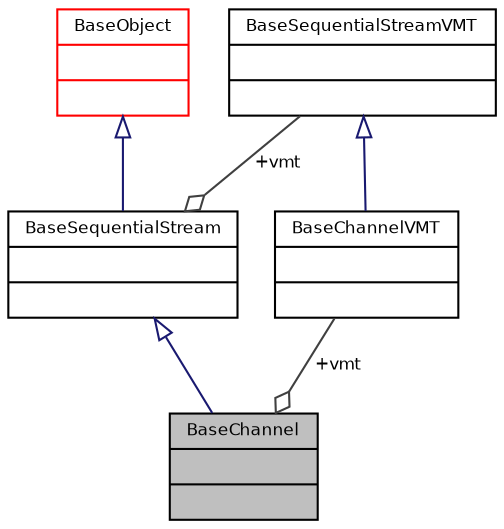 digraph "BaseChannel"
{
  bgcolor="transparent";
  edge [fontname="Helvetica",fontsize="8",labelfontname="Helvetica",labelfontsize="8"];
  node [fontname="Helvetica",fontsize="8",shape=record];
  Node6 [label="{BaseChannel\n||}",height=0.2,width=0.4,color="black", fillcolor="grey75", style="filled", fontcolor="black"];
  Node7 -> Node6 [dir="back",color="midnightblue",fontsize="8",style="solid",arrowtail="onormal",fontname="Helvetica"];
  Node7 [label="{BaseSequentialStream\n||}",height=0.2,width=0.4,color="black",URL="$struct_base_sequential_stream.html",tooltip="Base stream class. "];
  Node8 -> Node7 [dir="back",color="midnightblue",fontsize="8",style="solid",arrowtail="onormal",fontname="Helvetica"];
  Node8 [label="{BaseObject\n||}",height=0.2,width=0.4,color="red",URL="$struct_base_object.html",tooltip="Base stream class. "];
  Node10 -> Node7 [color="grey25",fontsize="8",style="solid",label=" +vmt" ,arrowhead="odiamond",fontname="Helvetica"];
  Node10 [label="{BaseSequentialStreamVMT\n||}",height=0.2,width=0.4,color="black",URL="$struct_base_sequential_stream_v_m_t.html",tooltip="BaseSequentialStream virtual methods table. "];
  Node11 -> Node6 [color="grey25",fontsize="8",style="solid",label=" +vmt" ,arrowhead="odiamond",fontname="Helvetica"];
  Node11 [label="{BaseChannelVMT\n||}",height=0.2,width=0.4,color="black",URL="$struct_base_channel_v_m_t.html",tooltip="BaseChannel virtual methods table. "];
  Node10 -> Node11 [dir="back",color="midnightblue",fontsize="8",style="solid",arrowtail="onormal",fontname="Helvetica"];
}
